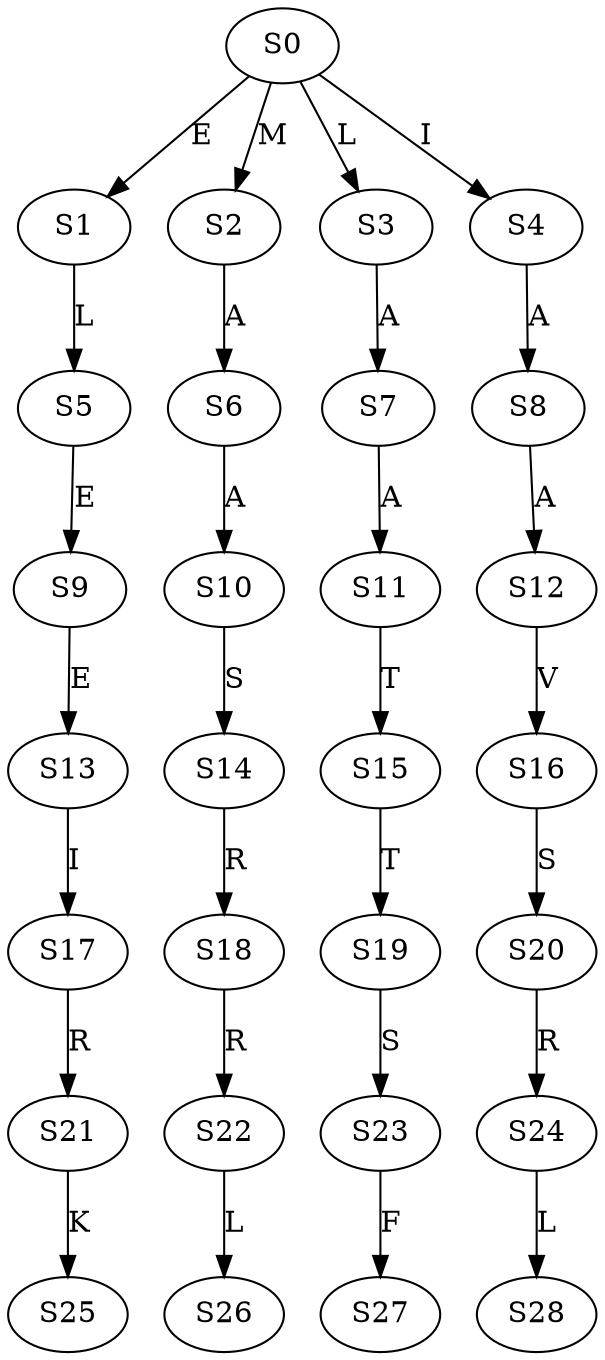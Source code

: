 strict digraph  {
	S0 -> S1 [ label = E ];
	S0 -> S2 [ label = M ];
	S0 -> S3 [ label = L ];
	S0 -> S4 [ label = I ];
	S1 -> S5 [ label = L ];
	S2 -> S6 [ label = A ];
	S3 -> S7 [ label = A ];
	S4 -> S8 [ label = A ];
	S5 -> S9 [ label = E ];
	S6 -> S10 [ label = A ];
	S7 -> S11 [ label = A ];
	S8 -> S12 [ label = A ];
	S9 -> S13 [ label = E ];
	S10 -> S14 [ label = S ];
	S11 -> S15 [ label = T ];
	S12 -> S16 [ label = V ];
	S13 -> S17 [ label = I ];
	S14 -> S18 [ label = R ];
	S15 -> S19 [ label = T ];
	S16 -> S20 [ label = S ];
	S17 -> S21 [ label = R ];
	S18 -> S22 [ label = R ];
	S19 -> S23 [ label = S ];
	S20 -> S24 [ label = R ];
	S21 -> S25 [ label = K ];
	S22 -> S26 [ label = L ];
	S23 -> S27 [ label = F ];
	S24 -> S28 [ label = L ];
}
